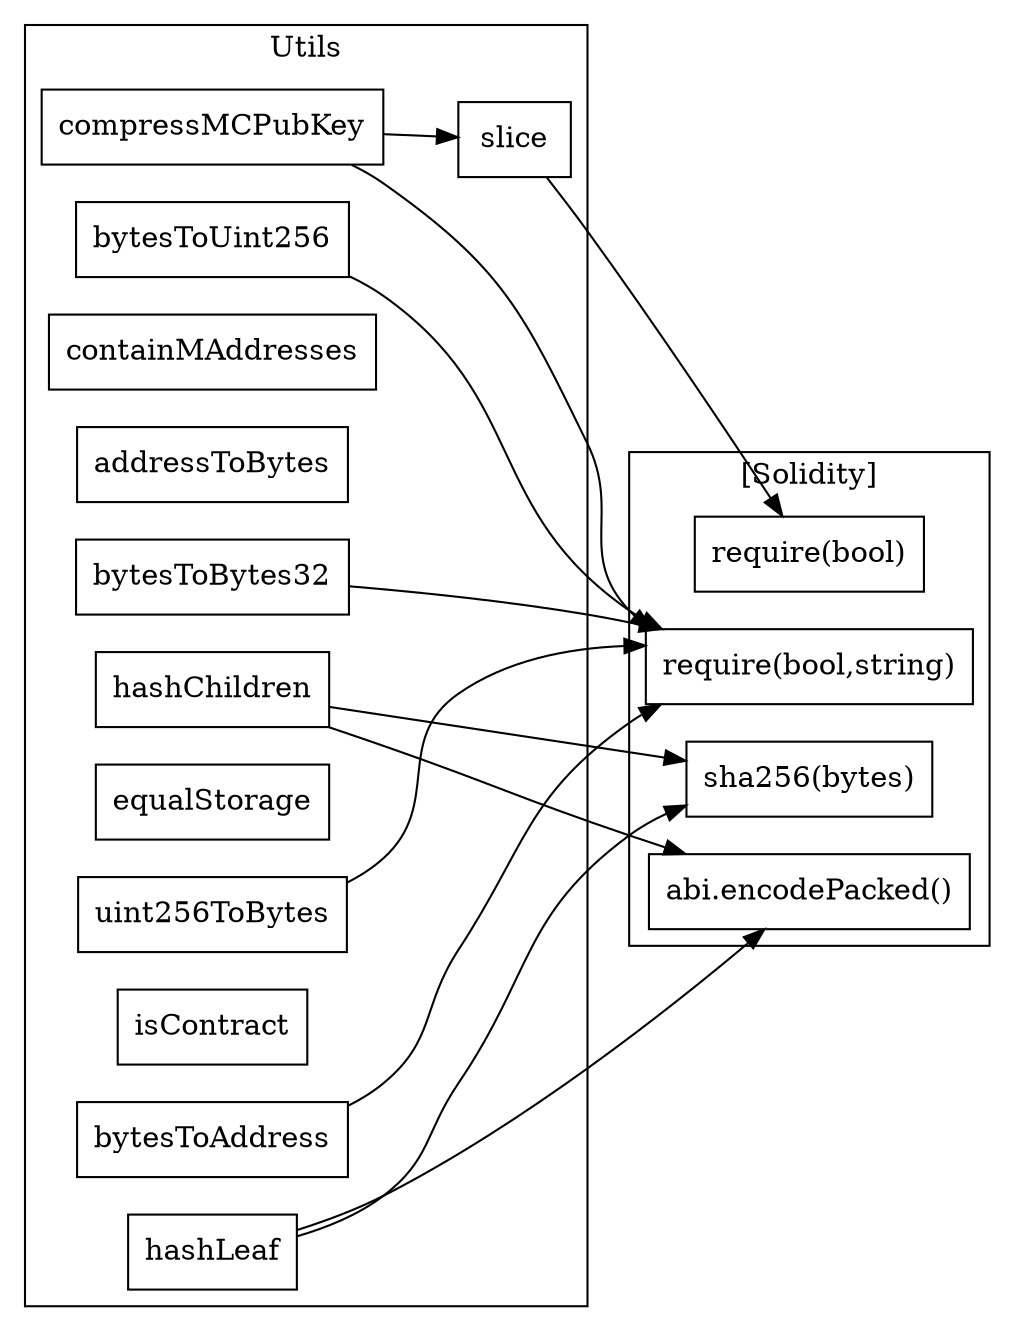 strict digraph {
rankdir="LR"
node [shape=box]
subgraph cluster_1528_Utils {
label = "Utils"
"1528_bytesToUint256" [label="bytesToUint256"]
"1528_hashChildren" [label="hashChildren"]
"1528_containMAddresses" [label="containMAddresses"]
"1528_addressToBytes" [label="addressToBytes"]
"1528_compressMCPubKey" [label="compressMCPubKey"]
"1528_slice" [label="slice"]
"1528_bytesToBytes32" [label="bytesToBytes32"]
"1528_equalStorage" [label="equalStorage"]
"1528_uint256ToBytes" [label="uint256ToBytes"]
"1528_isContract" [label="isContract"]
"1528_bytesToAddress" [label="bytesToAddress"]
"1528_hashLeaf" [label="hashLeaf"]
"1528_compressMCPubKey" -> "1528_slice"
}subgraph cluster_solidity {
label = "[Solidity]"
"require(bool,string)" 
"require(bool)" 
"sha256(bytes)" 
"abi.encodePacked()" 
"1528_compressMCPubKey" -> "require(bool,string)"
"1528_hashLeaf" -> "sha256(bytes)"
"1528_uint256ToBytes" -> "require(bool,string)"
"1528_hashChildren" -> "sha256(bytes)"
"1528_hashLeaf" -> "abi.encodePacked()"
"1528_bytesToBytes32" -> "require(bool,string)"
"1528_slice" -> "require(bool)"
"1528_bytesToUint256" -> "require(bool,string)"
"1528_hashChildren" -> "abi.encodePacked()"
"1528_bytesToAddress" -> "require(bool,string)"
}
}